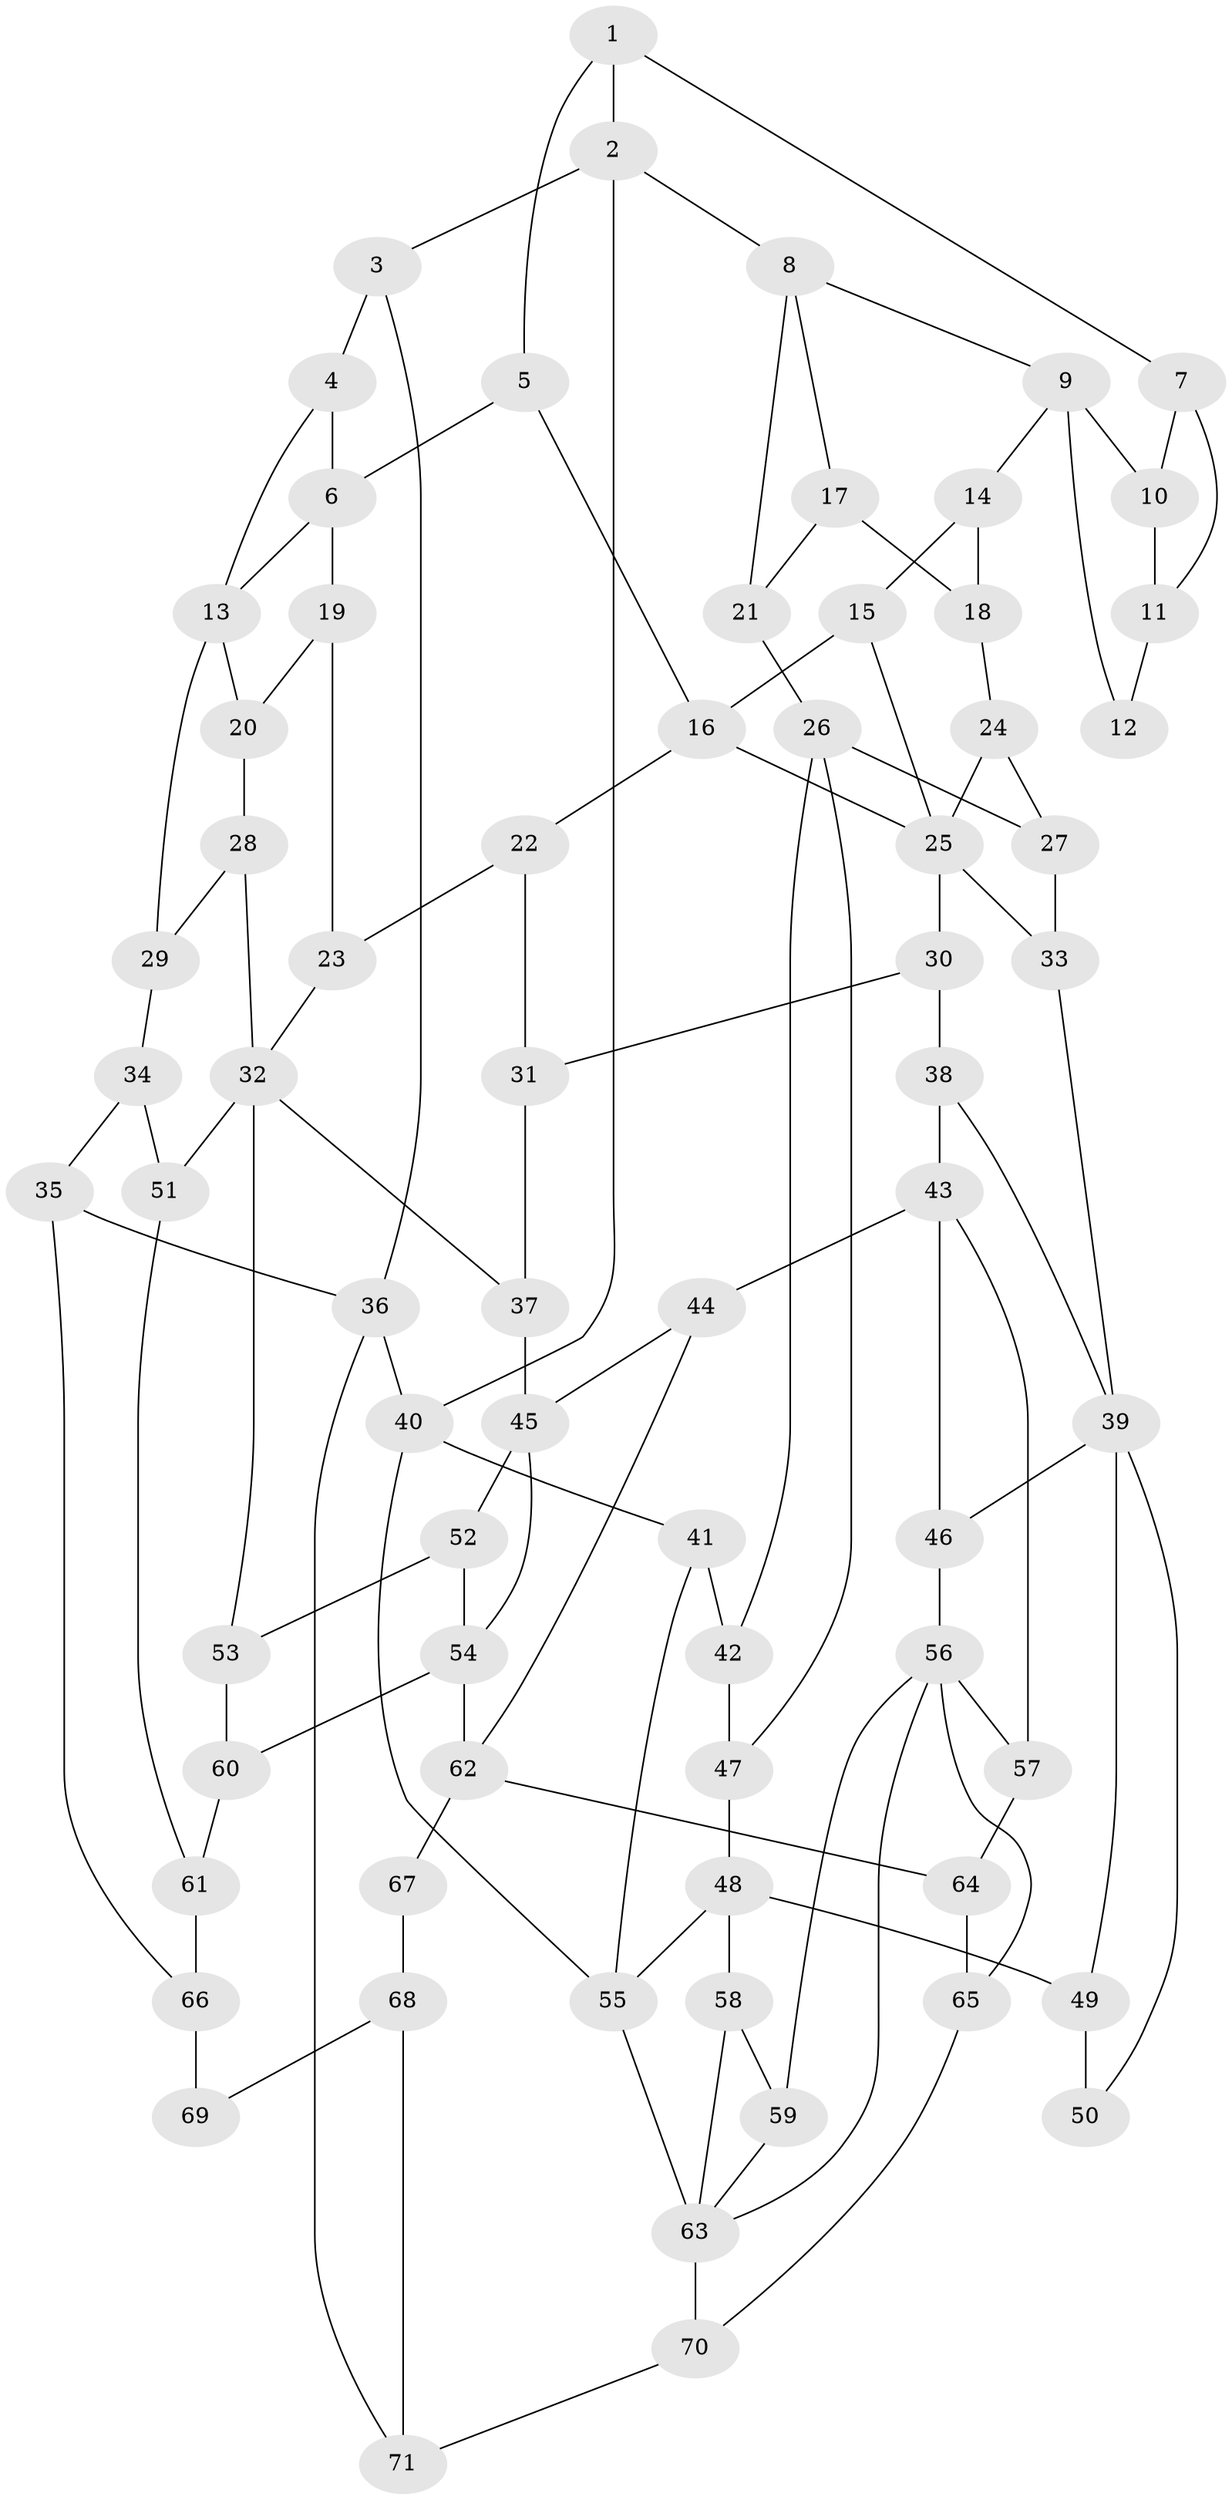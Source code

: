 // original degree distribution, {3: 0.02112676056338028, 4: 0.2112676056338028, 6: 0.2112676056338028, 5: 0.5563380281690141}
// Generated by graph-tools (version 1.1) at 2025/38/03/09/25 02:38:42]
// undirected, 71 vertices, 117 edges
graph export_dot {
graph [start="1"]
  node [color=gray90,style=filled];
  1;
  2;
  3;
  4;
  5;
  6;
  7;
  8;
  9;
  10;
  11;
  12;
  13;
  14;
  15;
  16;
  17;
  18;
  19;
  20;
  21;
  22;
  23;
  24;
  25;
  26;
  27;
  28;
  29;
  30;
  31;
  32;
  33;
  34;
  35;
  36;
  37;
  38;
  39;
  40;
  41;
  42;
  43;
  44;
  45;
  46;
  47;
  48;
  49;
  50;
  51;
  52;
  53;
  54;
  55;
  56;
  57;
  58;
  59;
  60;
  61;
  62;
  63;
  64;
  65;
  66;
  67;
  68;
  69;
  70;
  71;
  1 -- 2 [weight=1.0];
  1 -- 5 [weight=2.0];
  1 -- 7 [weight=2.0];
  2 -- 3 [weight=1.0];
  2 -- 8 [weight=1.0];
  2 -- 40 [weight=1.0];
  3 -- 4 [weight=2.0];
  3 -- 36 [weight=1.0];
  4 -- 6 [weight=1.0];
  4 -- 13 [weight=2.0];
  5 -- 6 [weight=2.0];
  5 -- 16 [weight=2.0];
  6 -- 13 [weight=1.0];
  6 -- 19 [weight=1.0];
  7 -- 10 [weight=1.0];
  7 -- 11 [weight=2.0];
  8 -- 9 [weight=1.0];
  8 -- 17 [weight=1.0];
  8 -- 21 [weight=1.0];
  9 -- 10 [weight=1.0];
  9 -- 12 [weight=3.0];
  9 -- 14 [weight=1.0];
  10 -- 11 [weight=1.0];
  11 -- 12 [weight=3.0];
  13 -- 20 [weight=1.0];
  13 -- 29 [weight=1.0];
  14 -- 15 [weight=1.0];
  14 -- 18 [weight=1.0];
  15 -- 16 [weight=1.0];
  15 -- 25 [weight=1.0];
  16 -- 22 [weight=1.0];
  16 -- 25 [weight=1.0];
  17 -- 18 [weight=1.0];
  17 -- 21 [weight=1.0];
  18 -- 24 [weight=1.0];
  19 -- 20 [weight=1.0];
  19 -- 23 [weight=1.0];
  20 -- 28 [weight=1.0];
  21 -- 26 [weight=2.0];
  22 -- 23 [weight=1.0];
  22 -- 31 [weight=1.0];
  23 -- 32 [weight=1.0];
  24 -- 25 [weight=1.0];
  24 -- 27 [weight=1.0];
  25 -- 30 [weight=2.0];
  25 -- 33 [weight=1.0];
  26 -- 27 [weight=1.0];
  26 -- 42 [weight=1.0];
  26 -- 47 [weight=1.0];
  27 -- 33 [weight=1.0];
  28 -- 29 [weight=1.0];
  28 -- 32 [weight=1.0];
  29 -- 34 [weight=1.0];
  30 -- 31 [weight=1.0];
  30 -- 38 [weight=2.0];
  31 -- 37 [weight=1.0];
  32 -- 37 [weight=1.0];
  32 -- 51 [weight=2.0];
  32 -- 53 [weight=1.0];
  33 -- 39 [weight=1.0];
  34 -- 35 [weight=1.0];
  34 -- 51 [weight=1.0];
  35 -- 36 [weight=1.0];
  35 -- 66 [weight=1.0];
  36 -- 40 [weight=1.0];
  36 -- 71 [weight=1.0];
  37 -- 45 [weight=2.0];
  38 -- 39 [weight=1.0];
  38 -- 43 [weight=1.0];
  39 -- 46 [weight=2.0];
  39 -- 49 [weight=1.0];
  39 -- 50 [weight=1.0];
  40 -- 41 [weight=1.0];
  40 -- 55 [weight=1.0];
  41 -- 42 [weight=1.0];
  41 -- 55 [weight=1.0];
  42 -- 47 [weight=1.0];
  43 -- 44 [weight=2.0];
  43 -- 46 [weight=1.0];
  43 -- 57 [weight=1.0];
  44 -- 45 [weight=2.0];
  44 -- 62 [weight=1.0];
  45 -- 52 [weight=1.0];
  45 -- 54 [weight=1.0];
  46 -- 56 [weight=2.0];
  47 -- 48 [weight=1.0];
  48 -- 49 [weight=2.0];
  48 -- 55 [weight=1.0];
  48 -- 58 [weight=1.0];
  49 -- 50 [weight=2.0];
  51 -- 61 [weight=1.0];
  52 -- 53 [weight=1.0];
  52 -- 54 [weight=1.0];
  53 -- 60 [weight=1.0];
  54 -- 60 [weight=1.0];
  54 -- 62 [weight=2.0];
  55 -- 63 [weight=2.0];
  56 -- 57 [weight=1.0];
  56 -- 59 [weight=1.0];
  56 -- 63 [weight=1.0];
  56 -- 65 [weight=1.0];
  57 -- 64 [weight=1.0];
  58 -- 59 [weight=1.0];
  58 -- 63 [weight=1.0];
  59 -- 63 [weight=1.0];
  60 -- 61 [weight=1.0];
  61 -- 66 [weight=1.0];
  62 -- 64 [weight=1.0];
  62 -- 67 [weight=2.0];
  63 -- 70 [weight=1.0];
  64 -- 65 [weight=1.0];
  65 -- 70 [weight=1.0];
  66 -- 69 [weight=2.0];
  67 -- 68 [weight=1.0];
  68 -- 69 [weight=1.0];
  68 -- 71 [weight=1.0];
  70 -- 71 [weight=1.0];
}

